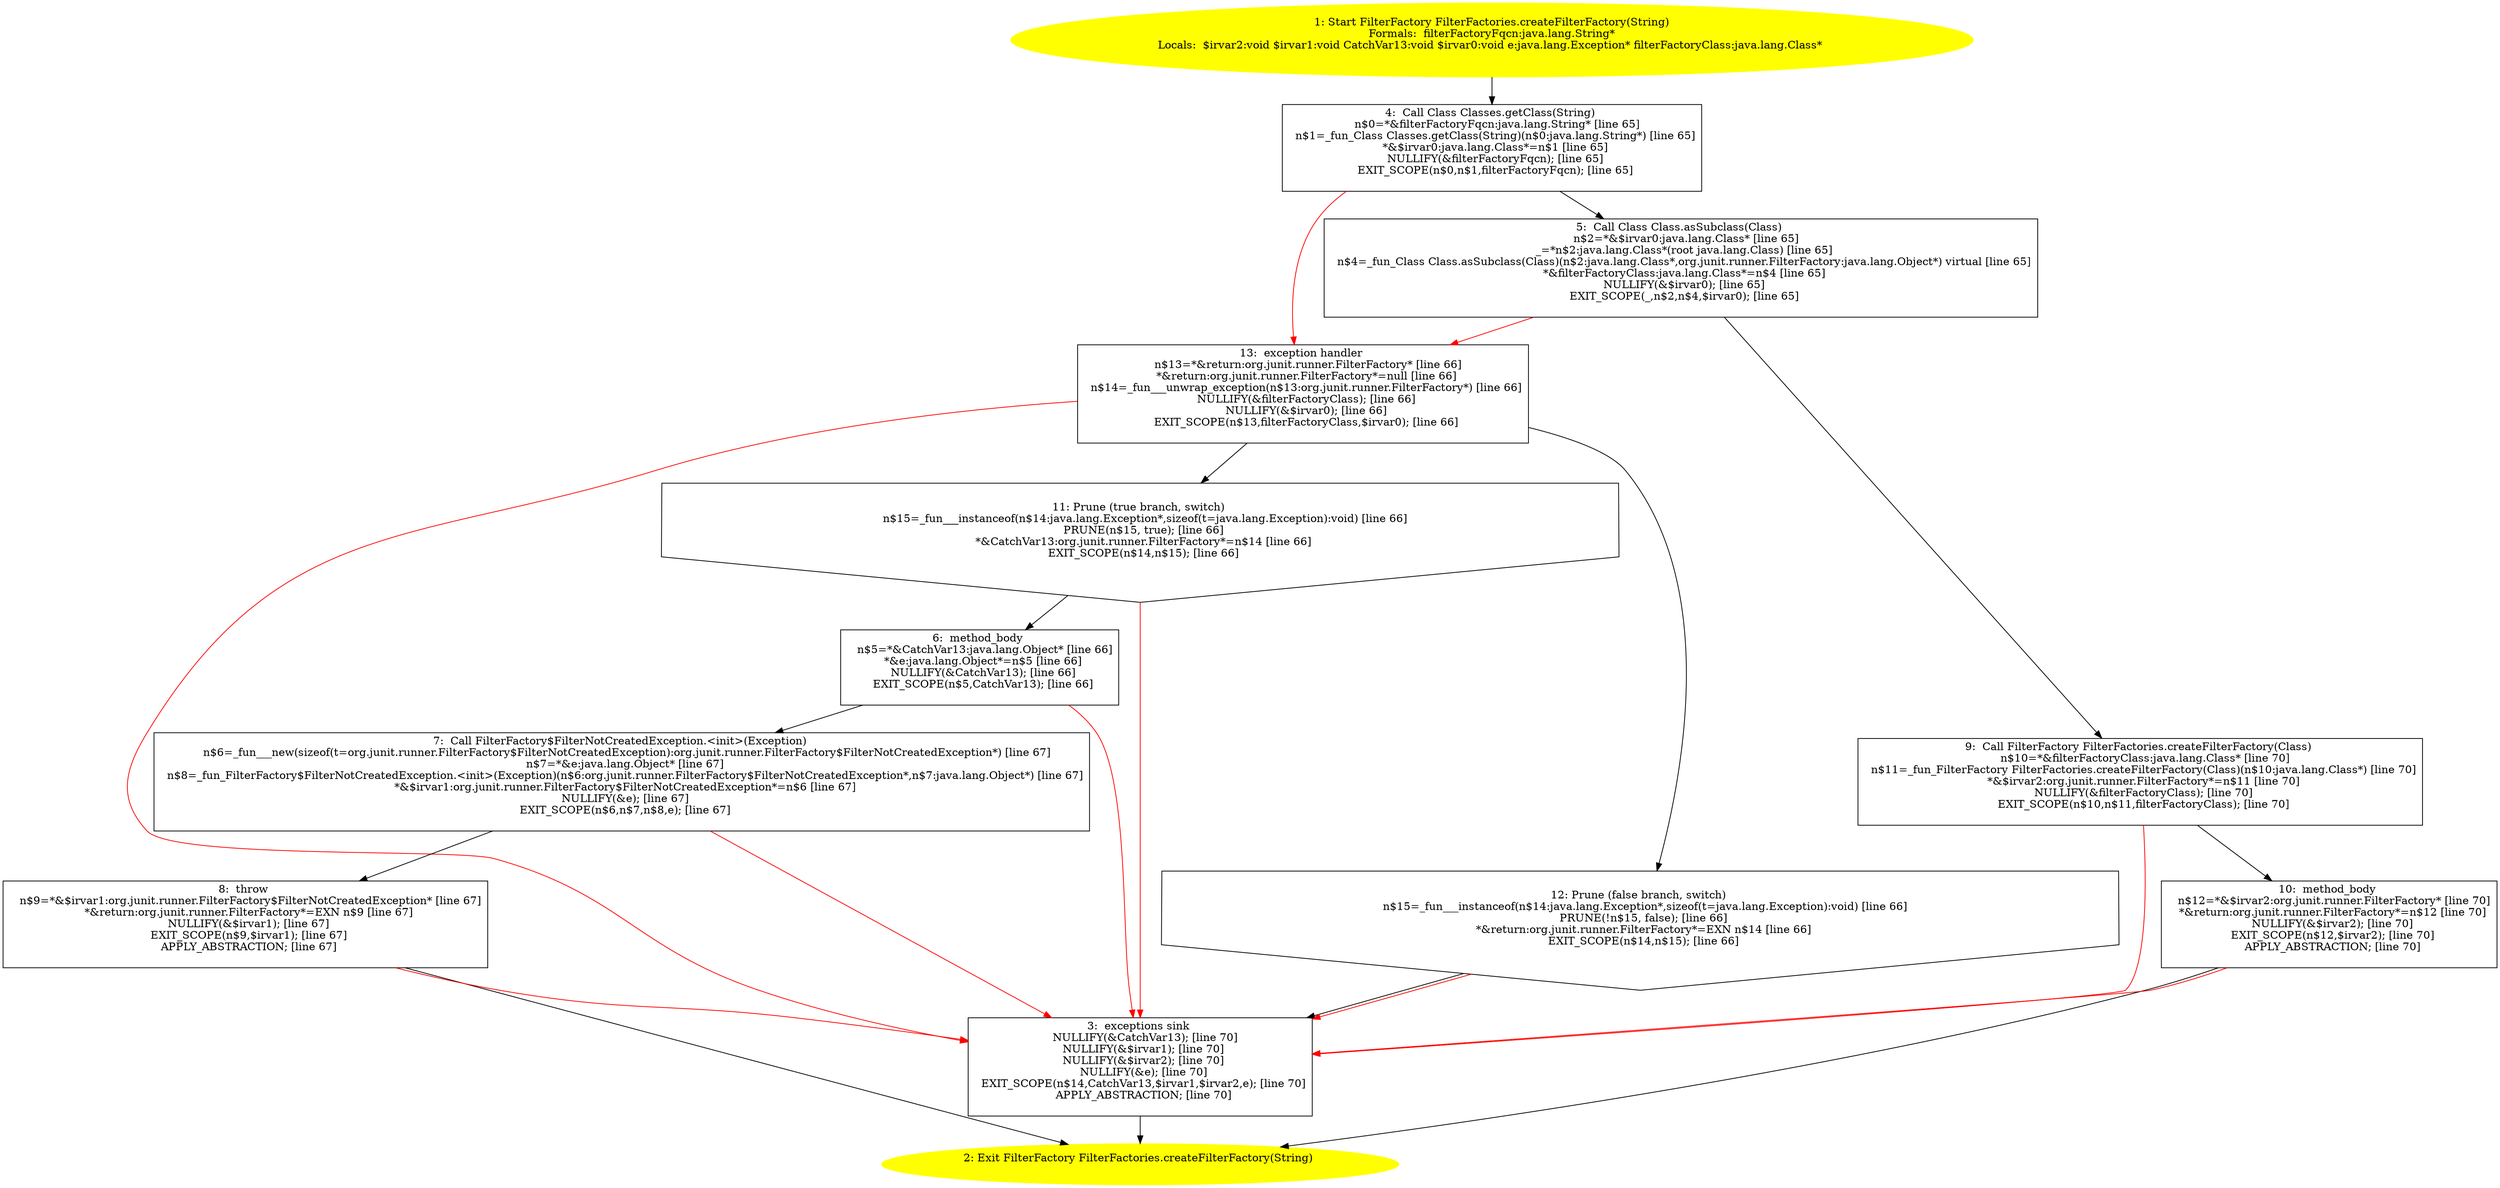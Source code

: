 /* @generated */
digraph cfg {
"org.junit.runner.FilterFactories.createFilterFactory(java.lang.String):org.junit.runner.FilterFactor.70c6846f0ecc4398c70e928c8f82ee51_1" [label="1: Start FilterFactory FilterFactories.createFilterFactory(String)\nFormals:  filterFactoryFqcn:java.lang.String*\nLocals:  $irvar2:void $irvar1:void CatchVar13:void $irvar0:void e:java.lang.Exception* filterFactoryClass:java.lang.Class* \n  " color=yellow style=filled]
	

	 "org.junit.runner.FilterFactories.createFilterFactory(java.lang.String):org.junit.runner.FilterFactor.70c6846f0ecc4398c70e928c8f82ee51_1" -> "org.junit.runner.FilterFactories.createFilterFactory(java.lang.String):org.junit.runner.FilterFactor.70c6846f0ecc4398c70e928c8f82ee51_4" ;
"org.junit.runner.FilterFactories.createFilterFactory(java.lang.String):org.junit.runner.FilterFactor.70c6846f0ecc4398c70e928c8f82ee51_2" [label="2: Exit FilterFactory FilterFactories.createFilterFactory(String) \n  " color=yellow style=filled]
	

"org.junit.runner.FilterFactories.createFilterFactory(java.lang.String):org.junit.runner.FilterFactor.70c6846f0ecc4398c70e928c8f82ee51_3" [label="3:  exceptions sink \n   NULLIFY(&CatchVar13); [line 70]\n  NULLIFY(&$irvar1); [line 70]\n  NULLIFY(&$irvar2); [line 70]\n  NULLIFY(&e); [line 70]\n  EXIT_SCOPE(n$14,CatchVar13,$irvar1,$irvar2,e); [line 70]\n  APPLY_ABSTRACTION; [line 70]\n " shape="box"]
	

	 "org.junit.runner.FilterFactories.createFilterFactory(java.lang.String):org.junit.runner.FilterFactor.70c6846f0ecc4398c70e928c8f82ee51_3" -> "org.junit.runner.FilterFactories.createFilterFactory(java.lang.String):org.junit.runner.FilterFactor.70c6846f0ecc4398c70e928c8f82ee51_2" ;
"org.junit.runner.FilterFactories.createFilterFactory(java.lang.String):org.junit.runner.FilterFactor.70c6846f0ecc4398c70e928c8f82ee51_4" [label="4:  Call Class Classes.getClass(String) \n   n$0=*&filterFactoryFqcn:java.lang.String* [line 65]\n  n$1=_fun_Class Classes.getClass(String)(n$0:java.lang.String*) [line 65]\n  *&$irvar0:java.lang.Class*=n$1 [line 65]\n  NULLIFY(&filterFactoryFqcn); [line 65]\n  EXIT_SCOPE(n$0,n$1,filterFactoryFqcn); [line 65]\n " shape="box"]
	

	 "org.junit.runner.FilterFactories.createFilterFactory(java.lang.String):org.junit.runner.FilterFactor.70c6846f0ecc4398c70e928c8f82ee51_4" -> "org.junit.runner.FilterFactories.createFilterFactory(java.lang.String):org.junit.runner.FilterFactor.70c6846f0ecc4398c70e928c8f82ee51_5" ;
	 "org.junit.runner.FilterFactories.createFilterFactory(java.lang.String):org.junit.runner.FilterFactor.70c6846f0ecc4398c70e928c8f82ee51_4" -> "org.junit.runner.FilterFactories.createFilterFactory(java.lang.String):org.junit.runner.FilterFactor.70c6846f0ecc4398c70e928c8f82ee51_13" [color="red" ];
"org.junit.runner.FilterFactories.createFilterFactory(java.lang.String):org.junit.runner.FilterFactor.70c6846f0ecc4398c70e928c8f82ee51_5" [label="5:  Call Class Class.asSubclass(Class) \n   n$2=*&$irvar0:java.lang.Class* [line 65]\n  _=*n$2:java.lang.Class*(root java.lang.Class) [line 65]\n  n$4=_fun_Class Class.asSubclass(Class)(n$2:java.lang.Class*,org.junit.runner.FilterFactory:java.lang.Object*) virtual [line 65]\n  *&filterFactoryClass:java.lang.Class*=n$4 [line 65]\n  NULLIFY(&$irvar0); [line 65]\n  EXIT_SCOPE(_,n$2,n$4,$irvar0); [line 65]\n " shape="box"]
	

	 "org.junit.runner.FilterFactories.createFilterFactory(java.lang.String):org.junit.runner.FilterFactor.70c6846f0ecc4398c70e928c8f82ee51_5" -> "org.junit.runner.FilterFactories.createFilterFactory(java.lang.String):org.junit.runner.FilterFactor.70c6846f0ecc4398c70e928c8f82ee51_9" ;
	 "org.junit.runner.FilterFactories.createFilterFactory(java.lang.String):org.junit.runner.FilterFactor.70c6846f0ecc4398c70e928c8f82ee51_5" -> "org.junit.runner.FilterFactories.createFilterFactory(java.lang.String):org.junit.runner.FilterFactor.70c6846f0ecc4398c70e928c8f82ee51_13" [color="red" ];
"org.junit.runner.FilterFactories.createFilterFactory(java.lang.String):org.junit.runner.FilterFactor.70c6846f0ecc4398c70e928c8f82ee51_6" [label="6:  method_body \n   n$5=*&CatchVar13:java.lang.Object* [line 66]\n  *&e:java.lang.Object*=n$5 [line 66]\n  NULLIFY(&CatchVar13); [line 66]\n  EXIT_SCOPE(n$5,CatchVar13); [line 66]\n " shape="box"]
	

	 "org.junit.runner.FilterFactories.createFilterFactory(java.lang.String):org.junit.runner.FilterFactor.70c6846f0ecc4398c70e928c8f82ee51_6" -> "org.junit.runner.FilterFactories.createFilterFactory(java.lang.String):org.junit.runner.FilterFactor.70c6846f0ecc4398c70e928c8f82ee51_7" ;
	 "org.junit.runner.FilterFactories.createFilterFactory(java.lang.String):org.junit.runner.FilterFactor.70c6846f0ecc4398c70e928c8f82ee51_6" -> "org.junit.runner.FilterFactories.createFilterFactory(java.lang.String):org.junit.runner.FilterFactor.70c6846f0ecc4398c70e928c8f82ee51_3" [color="red" ];
"org.junit.runner.FilterFactories.createFilterFactory(java.lang.String):org.junit.runner.FilterFactor.70c6846f0ecc4398c70e928c8f82ee51_7" [label="7:  Call FilterFactory$FilterNotCreatedException.<init>(Exception) \n   n$6=_fun___new(sizeof(t=org.junit.runner.FilterFactory$FilterNotCreatedException):org.junit.runner.FilterFactory$FilterNotCreatedException*) [line 67]\n  n$7=*&e:java.lang.Object* [line 67]\n  n$8=_fun_FilterFactory$FilterNotCreatedException.<init>(Exception)(n$6:org.junit.runner.FilterFactory$FilterNotCreatedException*,n$7:java.lang.Object*) [line 67]\n  *&$irvar1:org.junit.runner.FilterFactory$FilterNotCreatedException*=n$6 [line 67]\n  NULLIFY(&e); [line 67]\n  EXIT_SCOPE(n$6,n$7,n$8,e); [line 67]\n " shape="box"]
	

	 "org.junit.runner.FilterFactories.createFilterFactory(java.lang.String):org.junit.runner.FilterFactor.70c6846f0ecc4398c70e928c8f82ee51_7" -> "org.junit.runner.FilterFactories.createFilterFactory(java.lang.String):org.junit.runner.FilterFactor.70c6846f0ecc4398c70e928c8f82ee51_8" ;
	 "org.junit.runner.FilterFactories.createFilterFactory(java.lang.String):org.junit.runner.FilterFactor.70c6846f0ecc4398c70e928c8f82ee51_7" -> "org.junit.runner.FilterFactories.createFilterFactory(java.lang.String):org.junit.runner.FilterFactor.70c6846f0ecc4398c70e928c8f82ee51_3" [color="red" ];
"org.junit.runner.FilterFactories.createFilterFactory(java.lang.String):org.junit.runner.FilterFactor.70c6846f0ecc4398c70e928c8f82ee51_8" [label="8:  throw \n   n$9=*&$irvar1:org.junit.runner.FilterFactory$FilterNotCreatedException* [line 67]\n  *&return:org.junit.runner.FilterFactory*=EXN n$9 [line 67]\n  NULLIFY(&$irvar1); [line 67]\n  EXIT_SCOPE(n$9,$irvar1); [line 67]\n  APPLY_ABSTRACTION; [line 67]\n " shape="box"]
	

	 "org.junit.runner.FilterFactories.createFilterFactory(java.lang.String):org.junit.runner.FilterFactor.70c6846f0ecc4398c70e928c8f82ee51_8" -> "org.junit.runner.FilterFactories.createFilterFactory(java.lang.String):org.junit.runner.FilterFactor.70c6846f0ecc4398c70e928c8f82ee51_2" ;
	 "org.junit.runner.FilterFactories.createFilterFactory(java.lang.String):org.junit.runner.FilterFactor.70c6846f0ecc4398c70e928c8f82ee51_8" -> "org.junit.runner.FilterFactories.createFilterFactory(java.lang.String):org.junit.runner.FilterFactor.70c6846f0ecc4398c70e928c8f82ee51_3" [color="red" ];
"org.junit.runner.FilterFactories.createFilterFactory(java.lang.String):org.junit.runner.FilterFactor.70c6846f0ecc4398c70e928c8f82ee51_9" [label="9:  Call FilterFactory FilterFactories.createFilterFactory(Class) \n   n$10=*&filterFactoryClass:java.lang.Class* [line 70]\n  n$11=_fun_FilterFactory FilterFactories.createFilterFactory(Class)(n$10:java.lang.Class*) [line 70]\n  *&$irvar2:org.junit.runner.FilterFactory*=n$11 [line 70]\n  NULLIFY(&filterFactoryClass); [line 70]\n  EXIT_SCOPE(n$10,n$11,filterFactoryClass); [line 70]\n " shape="box"]
	

	 "org.junit.runner.FilterFactories.createFilterFactory(java.lang.String):org.junit.runner.FilterFactor.70c6846f0ecc4398c70e928c8f82ee51_9" -> "org.junit.runner.FilterFactories.createFilterFactory(java.lang.String):org.junit.runner.FilterFactor.70c6846f0ecc4398c70e928c8f82ee51_10" ;
	 "org.junit.runner.FilterFactories.createFilterFactory(java.lang.String):org.junit.runner.FilterFactor.70c6846f0ecc4398c70e928c8f82ee51_9" -> "org.junit.runner.FilterFactories.createFilterFactory(java.lang.String):org.junit.runner.FilterFactor.70c6846f0ecc4398c70e928c8f82ee51_3" [color="red" ];
"org.junit.runner.FilterFactories.createFilterFactory(java.lang.String):org.junit.runner.FilterFactor.70c6846f0ecc4398c70e928c8f82ee51_10" [label="10:  method_body \n   n$12=*&$irvar2:org.junit.runner.FilterFactory* [line 70]\n  *&return:org.junit.runner.FilterFactory*=n$12 [line 70]\n  NULLIFY(&$irvar2); [line 70]\n  EXIT_SCOPE(n$12,$irvar2); [line 70]\n  APPLY_ABSTRACTION; [line 70]\n " shape="box"]
	

	 "org.junit.runner.FilterFactories.createFilterFactory(java.lang.String):org.junit.runner.FilterFactor.70c6846f0ecc4398c70e928c8f82ee51_10" -> "org.junit.runner.FilterFactories.createFilterFactory(java.lang.String):org.junit.runner.FilterFactor.70c6846f0ecc4398c70e928c8f82ee51_2" ;
	 "org.junit.runner.FilterFactories.createFilterFactory(java.lang.String):org.junit.runner.FilterFactor.70c6846f0ecc4398c70e928c8f82ee51_10" -> "org.junit.runner.FilterFactories.createFilterFactory(java.lang.String):org.junit.runner.FilterFactor.70c6846f0ecc4398c70e928c8f82ee51_3" [color="red" ];
"org.junit.runner.FilterFactories.createFilterFactory(java.lang.String):org.junit.runner.FilterFactor.70c6846f0ecc4398c70e928c8f82ee51_11" [label="11: Prune (true branch, switch) \n   n$15=_fun___instanceof(n$14:java.lang.Exception*,sizeof(t=java.lang.Exception):void) [line 66]\n  PRUNE(n$15, true); [line 66]\n  *&CatchVar13:org.junit.runner.FilterFactory*=n$14 [line 66]\n  EXIT_SCOPE(n$14,n$15); [line 66]\n " shape="invhouse"]
	

	 "org.junit.runner.FilterFactories.createFilterFactory(java.lang.String):org.junit.runner.FilterFactor.70c6846f0ecc4398c70e928c8f82ee51_11" -> "org.junit.runner.FilterFactories.createFilterFactory(java.lang.String):org.junit.runner.FilterFactor.70c6846f0ecc4398c70e928c8f82ee51_6" ;
	 "org.junit.runner.FilterFactories.createFilterFactory(java.lang.String):org.junit.runner.FilterFactor.70c6846f0ecc4398c70e928c8f82ee51_11" -> "org.junit.runner.FilterFactories.createFilterFactory(java.lang.String):org.junit.runner.FilterFactor.70c6846f0ecc4398c70e928c8f82ee51_3" [color="red" ];
"org.junit.runner.FilterFactories.createFilterFactory(java.lang.String):org.junit.runner.FilterFactor.70c6846f0ecc4398c70e928c8f82ee51_12" [label="12: Prune (false branch, switch) \n   n$15=_fun___instanceof(n$14:java.lang.Exception*,sizeof(t=java.lang.Exception):void) [line 66]\n  PRUNE(!n$15, false); [line 66]\n  *&return:org.junit.runner.FilterFactory*=EXN n$14 [line 66]\n  EXIT_SCOPE(n$14,n$15); [line 66]\n " shape="invhouse"]
	

	 "org.junit.runner.FilterFactories.createFilterFactory(java.lang.String):org.junit.runner.FilterFactor.70c6846f0ecc4398c70e928c8f82ee51_12" -> "org.junit.runner.FilterFactories.createFilterFactory(java.lang.String):org.junit.runner.FilterFactor.70c6846f0ecc4398c70e928c8f82ee51_3" ;
	 "org.junit.runner.FilterFactories.createFilterFactory(java.lang.String):org.junit.runner.FilterFactor.70c6846f0ecc4398c70e928c8f82ee51_12" -> "org.junit.runner.FilterFactories.createFilterFactory(java.lang.String):org.junit.runner.FilterFactor.70c6846f0ecc4398c70e928c8f82ee51_3" [color="red" ];
"org.junit.runner.FilterFactories.createFilterFactory(java.lang.String):org.junit.runner.FilterFactor.70c6846f0ecc4398c70e928c8f82ee51_13" [label="13:  exception handler \n   n$13=*&return:org.junit.runner.FilterFactory* [line 66]\n  *&return:org.junit.runner.FilterFactory*=null [line 66]\n  n$14=_fun___unwrap_exception(n$13:org.junit.runner.FilterFactory*) [line 66]\n  NULLIFY(&filterFactoryClass); [line 66]\n  NULLIFY(&$irvar0); [line 66]\n  EXIT_SCOPE(n$13,filterFactoryClass,$irvar0); [line 66]\n " shape="box"]
	

	 "org.junit.runner.FilterFactories.createFilterFactory(java.lang.String):org.junit.runner.FilterFactor.70c6846f0ecc4398c70e928c8f82ee51_13" -> "org.junit.runner.FilterFactories.createFilterFactory(java.lang.String):org.junit.runner.FilterFactor.70c6846f0ecc4398c70e928c8f82ee51_11" ;
	 "org.junit.runner.FilterFactories.createFilterFactory(java.lang.String):org.junit.runner.FilterFactor.70c6846f0ecc4398c70e928c8f82ee51_13" -> "org.junit.runner.FilterFactories.createFilterFactory(java.lang.String):org.junit.runner.FilterFactor.70c6846f0ecc4398c70e928c8f82ee51_12" ;
	 "org.junit.runner.FilterFactories.createFilterFactory(java.lang.String):org.junit.runner.FilterFactor.70c6846f0ecc4398c70e928c8f82ee51_13" -> "org.junit.runner.FilterFactories.createFilterFactory(java.lang.String):org.junit.runner.FilterFactor.70c6846f0ecc4398c70e928c8f82ee51_3" [color="red" ];
}
